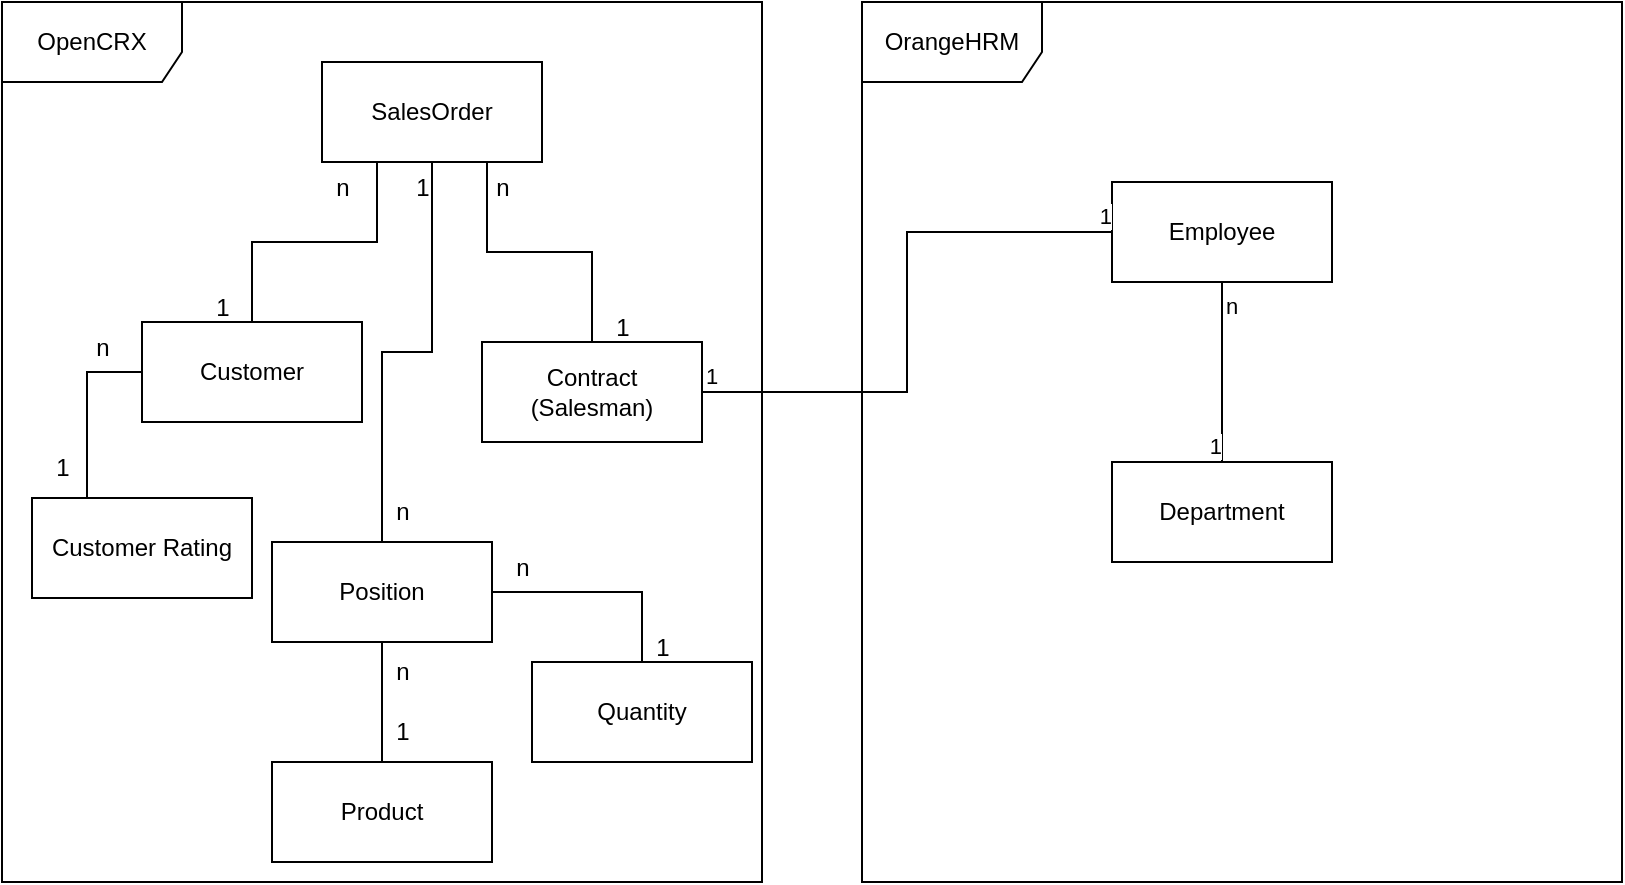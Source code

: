 <mxfile version="21.6.8" type="device">
  <diagram name="Seite-1" id="sBmN_HB8gMdio09QJ0uW">
    <mxGraphModel dx="1050" dy="629" grid="1" gridSize="10" guides="1" tooltips="1" connect="1" arrows="1" fold="1" page="1" pageScale="1" pageWidth="827" pageHeight="1169" math="0" shadow="0">
      <root>
        <mxCell id="0" />
        <mxCell id="1" parent="0" />
        <mxCell id="P04zws238VwHfc3AjZyu-1" value="OpenCRX" style="shape=umlFrame;whiteSpace=wrap;html=1;pointerEvents=0;width=90;height=40;" vertex="1" parent="1">
          <mxGeometry x="10" y="110" width="380" height="440" as="geometry" />
        </mxCell>
        <mxCell id="P04zws238VwHfc3AjZyu-3" value="OrangeHRM" style="shape=umlFrame;whiteSpace=wrap;html=1;pointerEvents=0;width=90;height=40;" vertex="1" parent="1">
          <mxGeometry x="440" y="110" width="380" height="440" as="geometry" />
        </mxCell>
        <mxCell id="P04zws238VwHfc3AjZyu-4" value="SalesOrder" style="html=1;whiteSpace=wrap;" vertex="1" parent="1">
          <mxGeometry x="170" y="140" width="110" height="50" as="geometry" />
        </mxCell>
        <mxCell id="P04zws238VwHfc3AjZyu-5" value="Product" style="html=1;whiteSpace=wrap;" vertex="1" parent="1">
          <mxGeometry x="145" y="490" width="110" height="50" as="geometry" />
        </mxCell>
        <mxCell id="P04zws238VwHfc3AjZyu-6" value="Contract (Salesman)" style="html=1;whiteSpace=wrap;" vertex="1" parent="1">
          <mxGeometry x="250" y="280" width="110" height="50" as="geometry" />
        </mxCell>
        <mxCell id="P04zws238VwHfc3AjZyu-7" value="Position" style="html=1;whiteSpace=wrap;" vertex="1" parent="1">
          <mxGeometry x="145" y="380" width="110" height="50" as="geometry" />
        </mxCell>
        <mxCell id="P04zws238VwHfc3AjZyu-8" value="" style="endArrow=none;html=1;edgeStyle=orthogonalEdgeStyle;rounded=0;exitX=0.75;exitY=1;exitDx=0;exitDy=0;entryX=0.5;entryY=0;entryDx=0;entryDy=0;" edge="1" parent="1" source="P04zws238VwHfc3AjZyu-4" target="P04zws238VwHfc3AjZyu-6">
          <mxGeometry relative="1" as="geometry">
            <mxPoint x="120" y="710" as="sourcePoint" />
            <mxPoint x="280" y="710" as="targetPoint" />
          </mxGeometry>
        </mxCell>
        <mxCell id="P04zws238VwHfc3AjZyu-11" value="Employee" style="html=1;whiteSpace=wrap;" vertex="1" parent="1">
          <mxGeometry x="565" y="200" width="110" height="50" as="geometry" />
        </mxCell>
        <mxCell id="P04zws238VwHfc3AjZyu-12" value="Department" style="html=1;whiteSpace=wrap;" vertex="1" parent="1">
          <mxGeometry x="565" y="340" width="110" height="50" as="geometry" />
        </mxCell>
        <mxCell id="P04zws238VwHfc3AjZyu-19" value="" style="endArrow=none;html=1;edgeStyle=orthogonalEdgeStyle;rounded=0;exitX=0.5;exitY=1;exitDx=0;exitDy=0;entryX=0.5;entryY=0;entryDx=0;entryDy=0;" edge="1" parent="1" source="P04zws238VwHfc3AjZyu-11" target="P04zws238VwHfc3AjZyu-12">
          <mxGeometry relative="1" as="geometry">
            <mxPoint x="520" y="440" as="sourcePoint" />
            <mxPoint x="620" y="340" as="targetPoint" />
          </mxGeometry>
        </mxCell>
        <mxCell id="P04zws238VwHfc3AjZyu-20" value="n" style="edgeLabel;resizable=0;html=1;align=left;verticalAlign=bottom;" connectable="0" vertex="1" parent="P04zws238VwHfc3AjZyu-19">
          <mxGeometry x="-1" relative="1" as="geometry">
            <mxPoint y="20" as="offset" />
          </mxGeometry>
        </mxCell>
        <mxCell id="P04zws238VwHfc3AjZyu-21" value="1" style="edgeLabel;resizable=0;html=1;align=right;verticalAlign=bottom;" connectable="0" vertex="1" parent="P04zws238VwHfc3AjZyu-19">
          <mxGeometry x="1" relative="1" as="geometry" />
        </mxCell>
        <mxCell id="P04zws238VwHfc3AjZyu-22" value="" style="endArrow=none;html=1;edgeStyle=orthogonalEdgeStyle;rounded=0;exitX=1;exitY=0.5;exitDx=0;exitDy=0;entryX=0;entryY=0.5;entryDx=0;entryDy=0;" edge="1" parent="1" source="P04zws238VwHfc3AjZyu-6" target="P04zws238VwHfc3AjZyu-11">
          <mxGeometry relative="1" as="geometry">
            <mxPoint x="410" y="370" as="sourcePoint" />
            <mxPoint x="570" y="370" as="targetPoint" />
          </mxGeometry>
        </mxCell>
        <mxCell id="P04zws238VwHfc3AjZyu-23" value="1" style="edgeLabel;resizable=0;html=1;align=left;verticalAlign=bottom;" connectable="0" vertex="1" parent="P04zws238VwHfc3AjZyu-22">
          <mxGeometry x="-1" relative="1" as="geometry" />
        </mxCell>
        <mxCell id="P04zws238VwHfc3AjZyu-24" value="1" style="edgeLabel;resizable=0;html=1;align=right;verticalAlign=bottom;" connectable="0" vertex="1" parent="P04zws238VwHfc3AjZyu-22">
          <mxGeometry x="1" relative="1" as="geometry" />
        </mxCell>
        <mxCell id="P04zws238VwHfc3AjZyu-25" value="1" style="text;html=1;align=center;verticalAlign=middle;resizable=0;points=[];autosize=1;strokeColor=none;fillColor=none;" vertex="1" parent="1">
          <mxGeometry x="305" y="258" width="30" height="30" as="geometry" />
        </mxCell>
        <mxCell id="P04zws238VwHfc3AjZyu-26" value="n" style="text;html=1;align=center;verticalAlign=middle;resizable=0;points=[];autosize=1;strokeColor=none;fillColor=none;" vertex="1" parent="1">
          <mxGeometry x="245" y="188" width="30" height="30" as="geometry" />
        </mxCell>
        <mxCell id="P04zws238VwHfc3AjZyu-27" value="Customer" style="html=1;whiteSpace=wrap;" vertex="1" parent="1">
          <mxGeometry x="80" y="270" width="110" height="50" as="geometry" />
        </mxCell>
        <mxCell id="P04zws238VwHfc3AjZyu-28" value="" style="endArrow=none;html=1;edgeStyle=orthogonalEdgeStyle;rounded=0;exitX=0.25;exitY=1;exitDx=0;exitDy=0;" edge="1" parent="1" source="P04zws238VwHfc3AjZyu-4" target="P04zws238VwHfc3AjZyu-27">
          <mxGeometry relative="1" as="geometry">
            <mxPoint x="263" y="200" as="sourcePoint" />
            <mxPoint x="315" y="290" as="targetPoint" />
          </mxGeometry>
        </mxCell>
        <mxCell id="P04zws238VwHfc3AjZyu-29" value="n" style="text;html=1;align=center;verticalAlign=middle;resizable=0;points=[];autosize=1;strokeColor=none;fillColor=none;" vertex="1" parent="1">
          <mxGeometry x="165" y="188" width="30" height="30" as="geometry" />
        </mxCell>
        <mxCell id="P04zws238VwHfc3AjZyu-30" value="1" style="text;html=1;align=center;verticalAlign=middle;resizable=0;points=[];autosize=1;strokeColor=none;fillColor=none;" vertex="1" parent="1">
          <mxGeometry x="105" y="248" width="30" height="30" as="geometry" />
        </mxCell>
        <mxCell id="P04zws238VwHfc3AjZyu-31" value="" style="endArrow=none;html=1;edgeStyle=orthogonalEdgeStyle;rounded=0;exitX=0.5;exitY=1;exitDx=0;exitDy=0;entryX=0.5;entryY=0;entryDx=0;entryDy=0;" edge="1" parent="1" source="P04zws238VwHfc3AjZyu-4" target="P04zws238VwHfc3AjZyu-7">
          <mxGeometry relative="1" as="geometry">
            <mxPoint x="263" y="200" as="sourcePoint" />
            <mxPoint x="315" y="290" as="targetPoint" />
          </mxGeometry>
        </mxCell>
        <mxCell id="P04zws238VwHfc3AjZyu-32" value="n" style="text;html=1;align=center;verticalAlign=middle;resizable=0;points=[];autosize=1;strokeColor=none;fillColor=none;" vertex="1" parent="1">
          <mxGeometry x="195" y="350" width="30" height="30" as="geometry" />
        </mxCell>
        <mxCell id="P04zws238VwHfc3AjZyu-33" value="1" style="text;html=1;align=center;verticalAlign=middle;resizable=0;points=[];autosize=1;strokeColor=none;fillColor=none;" vertex="1" parent="1">
          <mxGeometry x="205" y="188" width="30" height="30" as="geometry" />
        </mxCell>
        <mxCell id="P04zws238VwHfc3AjZyu-35" value="" style="endArrow=none;html=1;edgeStyle=orthogonalEdgeStyle;rounded=0;exitX=0.5;exitY=1;exitDx=0;exitDy=0;entryX=0.5;entryY=0;entryDx=0;entryDy=0;" edge="1" parent="1" source="P04zws238VwHfc3AjZyu-7" target="P04zws238VwHfc3AjZyu-5">
          <mxGeometry relative="1" as="geometry">
            <mxPoint x="208" y="200" as="sourcePoint" />
            <mxPoint x="145" y="280" as="targetPoint" />
          </mxGeometry>
        </mxCell>
        <mxCell id="P04zws238VwHfc3AjZyu-36" value="n" style="text;html=1;align=center;verticalAlign=middle;resizable=0;points=[];autosize=1;strokeColor=none;fillColor=none;" vertex="1" parent="1">
          <mxGeometry x="195" y="430" width="30" height="30" as="geometry" />
        </mxCell>
        <mxCell id="P04zws238VwHfc3AjZyu-37" value="1" style="text;html=1;align=center;verticalAlign=middle;resizable=0;points=[];autosize=1;strokeColor=none;fillColor=none;" vertex="1" parent="1">
          <mxGeometry x="195" y="460" width="30" height="30" as="geometry" />
        </mxCell>
        <mxCell id="P04zws238VwHfc3AjZyu-38" value="Quantity" style="html=1;whiteSpace=wrap;" vertex="1" parent="1">
          <mxGeometry x="275" y="440" width="110" height="50" as="geometry" />
        </mxCell>
        <mxCell id="P04zws238VwHfc3AjZyu-41" value="" style="endArrow=none;html=1;edgeStyle=orthogonalEdgeStyle;rounded=0;exitX=1;exitY=0.5;exitDx=0;exitDy=0;entryX=0.5;entryY=0;entryDx=0;entryDy=0;" edge="1" parent="1" source="P04zws238VwHfc3AjZyu-7" target="P04zws238VwHfc3AjZyu-38">
          <mxGeometry relative="1" as="geometry">
            <mxPoint x="263" y="200" as="sourcePoint" />
            <mxPoint x="315" y="290" as="targetPoint" />
          </mxGeometry>
        </mxCell>
        <mxCell id="P04zws238VwHfc3AjZyu-42" value="n" style="text;html=1;align=center;verticalAlign=middle;resizable=0;points=[];autosize=1;strokeColor=none;fillColor=none;" vertex="1" parent="1">
          <mxGeometry x="255" y="378" width="30" height="30" as="geometry" />
        </mxCell>
        <mxCell id="P04zws238VwHfc3AjZyu-43" value="1" style="text;html=1;align=center;verticalAlign=middle;resizable=0;points=[];autosize=1;strokeColor=none;fillColor=none;" vertex="1" parent="1">
          <mxGeometry x="325" y="418" width="30" height="30" as="geometry" />
        </mxCell>
        <mxCell id="P04zws238VwHfc3AjZyu-44" value="Customer Rating" style="html=1;whiteSpace=wrap;" vertex="1" parent="1">
          <mxGeometry x="25" y="358" width="110" height="50" as="geometry" />
        </mxCell>
        <mxCell id="P04zws238VwHfc3AjZyu-45" value="" style="endArrow=none;html=1;edgeStyle=orthogonalEdgeStyle;rounded=0;exitX=0;exitY=0.5;exitDx=0;exitDy=0;entryX=0.25;entryY=0;entryDx=0;entryDy=0;" edge="1" parent="1" source="P04zws238VwHfc3AjZyu-27" target="P04zws238VwHfc3AjZyu-44">
          <mxGeometry relative="1" as="geometry">
            <mxPoint x="208" y="200" as="sourcePoint" />
            <mxPoint x="145" y="280" as="targetPoint" />
          </mxGeometry>
        </mxCell>
        <mxCell id="P04zws238VwHfc3AjZyu-46" value="n" style="text;html=1;align=center;verticalAlign=middle;resizable=0;points=[];autosize=1;strokeColor=none;fillColor=none;" vertex="1" parent="1">
          <mxGeometry x="45" y="268" width="30" height="30" as="geometry" />
        </mxCell>
        <mxCell id="P04zws238VwHfc3AjZyu-47" value="1" style="text;html=1;align=center;verticalAlign=middle;resizable=0;points=[];autosize=1;strokeColor=none;fillColor=none;" vertex="1" parent="1">
          <mxGeometry x="25" y="328" width="30" height="30" as="geometry" />
        </mxCell>
      </root>
    </mxGraphModel>
  </diagram>
</mxfile>
